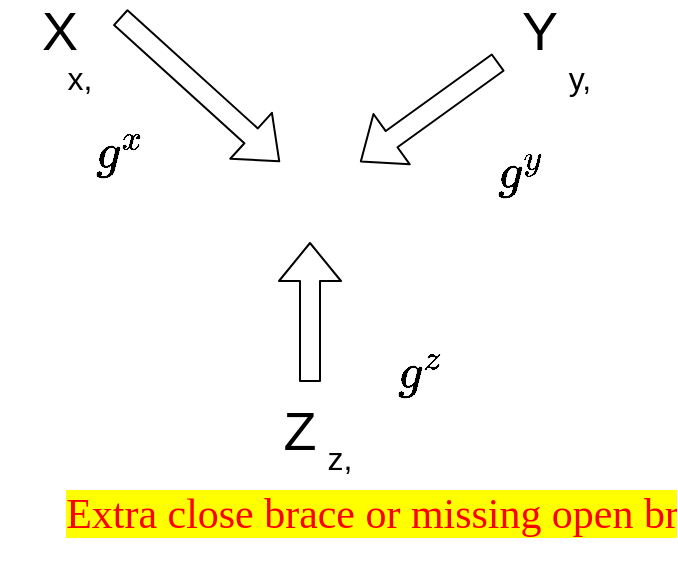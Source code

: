 <mxfile version="16.2.4" type="device"><diagram id="PM0EtJlm2UYLD5yeUSSZ" name="Pagina-1"><mxGraphModel dx="460" dy="687" grid="1" gridSize="10" guides="1" tooltips="1" connect="1" arrows="1" fold="1" page="1" pageScale="1" pageWidth="827" pageHeight="1169" background="#FFFFFF" math="1" shadow="0"><root><object label="" id="0"><mxCell/></object><mxCell id="1" parent="0"/><mxCell id="2" value="&lt;font style=&quot;font-size: 27px&quot; color=&quot;#000000&quot;&gt;X&lt;/font&gt;" style="text;html=1;strokeColor=none;fillColor=none;align=center;verticalAlign=middle;whiteSpace=wrap;rounded=0;" parent="1" vertex="1"><mxGeometry x="70" y="90" width="60" height="30" as="geometry"/></mxCell><mxCell id="3" value="&lt;font color=&quot;#000000&quot;&gt;&lt;span style=&quot;font-size: 27px&quot;&gt;Z&lt;/span&gt;&lt;/font&gt;" style="text;html=1;strokeColor=none;fillColor=none;align=center;verticalAlign=middle;whiteSpace=wrap;rounded=0;" parent="1" vertex="1"><mxGeometry x="190" y="290" width="60" height="30" as="geometry"/></mxCell><mxCell id="4" value="&lt;font color=&quot;#000000&quot;&gt;&lt;span style=&quot;font-size: 27px&quot;&gt;Y&lt;/span&gt;&lt;/font&gt;" style="text;html=1;strokeColor=none;fillColor=none;align=center;verticalAlign=middle;whiteSpace=wrap;rounded=0;" parent="1" vertex="1"><mxGeometry x="310" y="90" width="60" height="30" as="geometry"/></mxCell><mxCell id="5" value="&lt;font style=&quot;font-size: 16px&quot;&gt;x,&lt;/font&gt;" style="text;html=1;strokeColor=none;fillColor=none;align=center;verticalAlign=middle;whiteSpace=wrap;rounded=0;labelBackgroundColor=none;fontSize=27;fontColor=#000000;" parent="1" vertex="1"><mxGeometry x="80" y="110" width="60" height="30" as="geometry"/></mxCell><mxCell id="6" value="&lt;font style=&quot;font-size: 16px&quot;&gt;z,&lt;/font&gt;" style="text;html=1;strokeColor=none;fillColor=none;align=center;verticalAlign=middle;whiteSpace=wrap;rounded=0;labelBackgroundColor=none;fontSize=27;fontColor=#000000;" parent="1" vertex="1"><mxGeometry x="210" y="300" width="60" height="30" as="geometry"/></mxCell><mxCell id="7" value="&lt;font style=&quot;font-size: 16px&quot;&gt;y,&lt;/font&gt;" style="text;html=1;strokeColor=none;fillColor=none;align=center;verticalAlign=middle;whiteSpace=wrap;rounded=0;labelBackgroundColor=none;fontSize=27;fontColor=#000000;" parent="1" vertex="1"><mxGeometry x="330" y="110" width="60" height="30" as="geometry"/></mxCell><mxCell id="8" value="" style="shape=flexArrow;endArrow=classic;html=1;fillColor=default;" parent="1" edge="1"><mxGeometry width="50" height="50" relative="1" as="geometry"><mxPoint x="225" y="280" as="sourcePoint"/><mxPoint x="225" y="210" as="targetPoint"/></mxGeometry></mxCell><mxCell id="9" value="" style="shape=flexArrow;endArrow=classic;html=1;exitX=1;exitY=0.25;exitDx=0;exitDy=0;strokeColor=#000000;fillColor=default;" parent="1" source="2" edge="1"><mxGeometry width="50" height="50" relative="1" as="geometry"><mxPoint x="190" y="210" as="sourcePoint"/><mxPoint x="210" y="170" as="targetPoint"/></mxGeometry></mxCell><mxCell id="11" value="" style="shape=flexArrow;endArrow=classic;html=1;strokeColor=#000000;fillColor=default;" parent="1" source="4" edge="1"><mxGeometry width="50" height="50" relative="1" as="geometry"><mxPoint x="190" y="210" as="sourcePoint"/><mxPoint x="250" y="170" as="targetPoint"/></mxGeometry></mxCell><mxCell id="13" value="&lt;font color=&quot;#000000&quot; style=&quot;font-size: 21px&quot;&gt;\(g^{x}\)&lt;/font&gt;" style="text;html=1;strokeColor=none;fillColor=none;align=center;verticalAlign=middle;whiteSpace=wrap;rounded=0;" parent="1" vertex="1"><mxGeometry x="80" y="150" width="100" height="30" as="geometry"/></mxCell><mxCell id="14" value="&lt;font color=&quot;#000000&quot; style=&quot;font-size: 21px&quot;&gt;\(g^{y}\)&lt;/font&gt;" style="text;html=1;strokeColor=none;fillColor=none;align=center;verticalAlign=middle;whiteSpace=wrap;rounded=0;" parent="1" vertex="1"><mxGeometry x="290" y="170" width="80" height="10" as="geometry"/></mxCell><mxCell id="15" value="&lt;font color=&quot;#000000&quot; style=&quot;font-size: 21px&quot;&gt;\(g^{z}\)&lt;/font&gt;" style="text;html=1;strokeColor=none;fillColor=none;align=center;verticalAlign=middle;whiteSpace=wrap;rounded=0;" parent="1" vertex="1"><mxGeometry x="240" y="260" width="80" height="30" as="geometry"/></mxCell><mxCell id="0byImCrpLHVxC1S-z7Be-18" value="\(e(g^{xz},g^{y}}=e(g,g)^{xyz}\)" style="text;html=1;strokeColor=none;fillColor=none;align=center;verticalAlign=middle;whiteSpace=wrap;rounded=0;fontSize=21;" vertex="1" parent="1"><mxGeometry x="240" y="330" width="60" height="30" as="geometry"/></mxCell></root></mxGraphModel></diagram></mxfile>